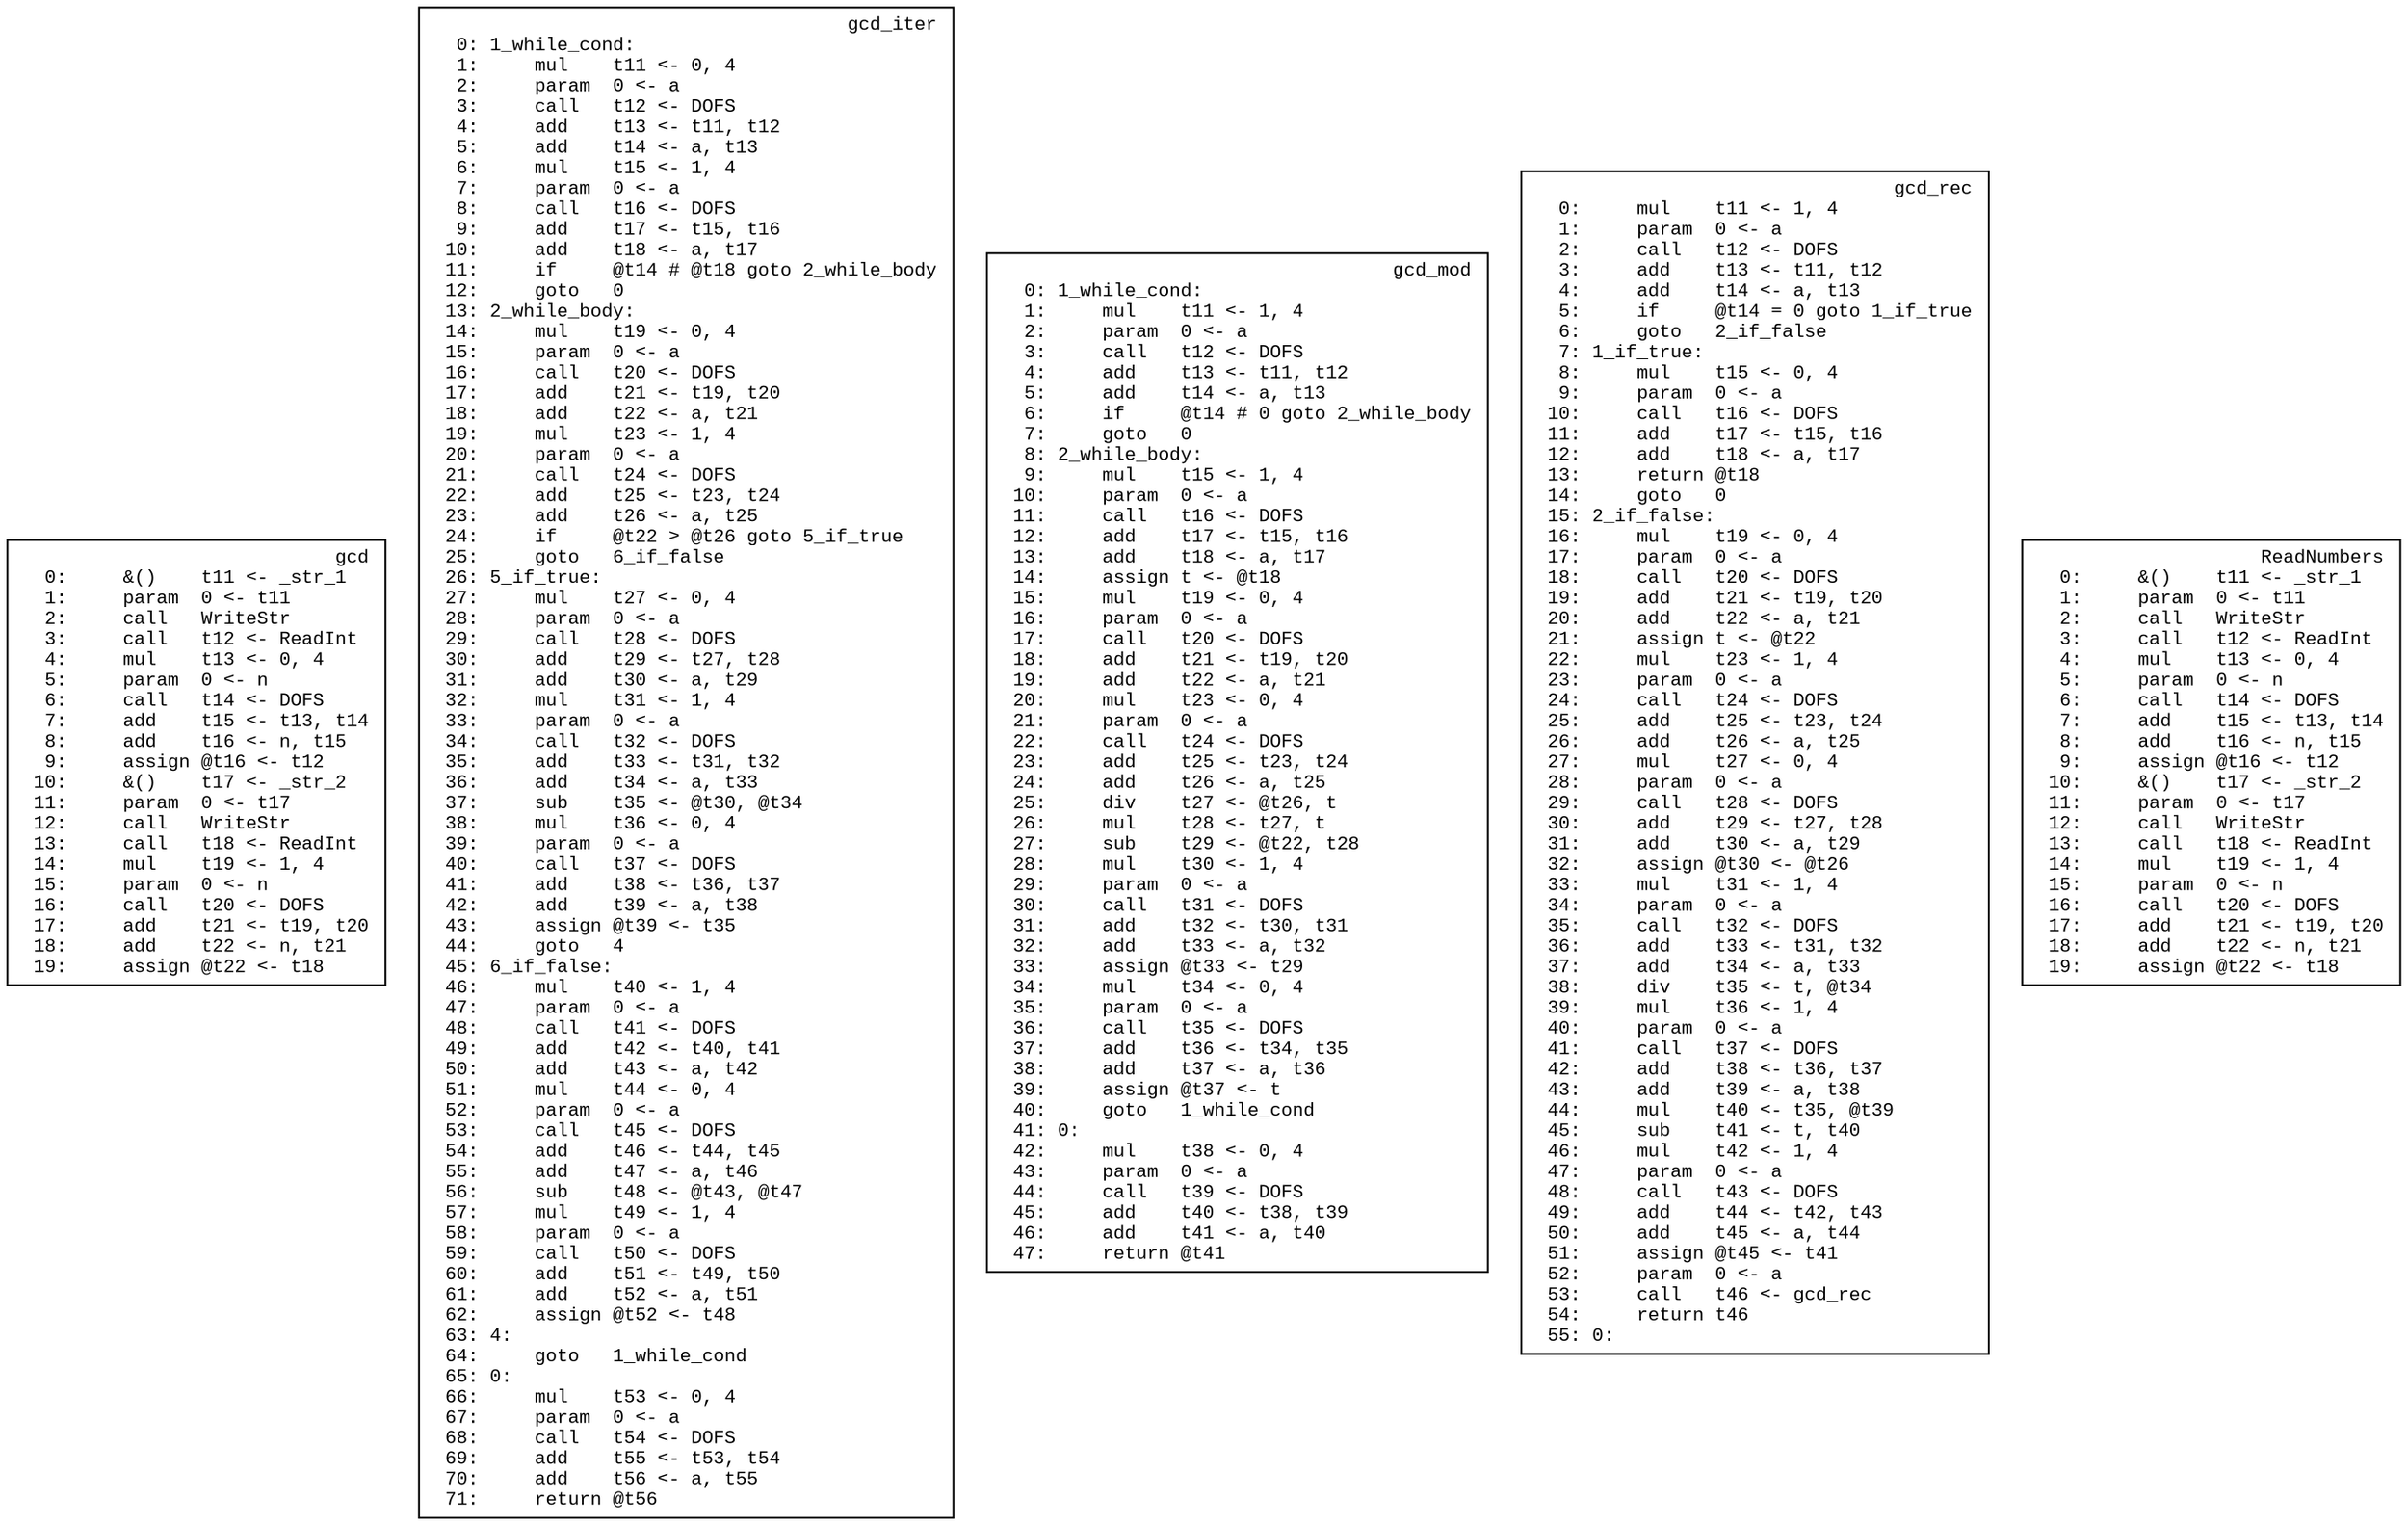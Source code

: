 digraph IR {
  graph [fontname="Times New Roman",fontsize=10];
  node  [fontname="Courier New",fontsize=10];
  edge  [fontname="Times New Roman",fontsize=10];

  // scope 'gcd'
  gcd_cb [label="gcd\r  0:     &()    t11 <- _str_1\l  1:     param  0 <- t11\l  2:     call   WriteStr\l  3:     call   t12 <- ReadInt\l  4:     mul    t13 <- 0, 4\l  5:     param  0 <- n\l  6:     call   t14 <- DOFS\l  7:     add    t15 <- t13, t14\l  8:     add    t16 <- n, t15\l  9:     assign @t16 <- t12\l 10:     &()    t17 <- _str_2\l 11:     param  0 <- t17\l 12:     call   WriteStr\l 13:     call   t18 <- ReadInt\l 14:     mul    t19 <- 1, 4\l 15:     param  0 <- n\l 16:     call   t20 <- DOFS\l 17:     add    t21 <- t19, t20\l 18:     add    t22 <- n, t21\l 19:     assign @t22 <- t18\l",shape=box]
  // scope 'gcd_iter'
  gcd_iter_cb [label="gcd_iter\r  0: 1_while_cond:\l  1:     mul    t11 <- 0, 4\l  2:     param  0 <- a\l  3:     call   t12 <- DOFS\l  4:     add    t13 <- t11, t12\l  5:     add    t14 <- a, t13\l  6:     mul    t15 <- 1, 4\l  7:     param  0 <- a\l  8:     call   t16 <- DOFS\l  9:     add    t17 <- t15, t16\l 10:     add    t18 <- a, t17\l 11:     if     @t14 # @t18 goto 2_while_body\l 12:     goto   0\l 13: 2_while_body:\l 14:     mul    t19 <- 0, 4\l 15:     param  0 <- a\l 16:     call   t20 <- DOFS\l 17:     add    t21 <- t19, t20\l 18:     add    t22 <- a, t21\l 19:     mul    t23 <- 1, 4\l 20:     param  0 <- a\l 21:     call   t24 <- DOFS\l 22:     add    t25 <- t23, t24\l 23:     add    t26 <- a, t25\l 24:     if     @t22 > @t26 goto 5_if_true\l 25:     goto   6_if_false\l 26: 5_if_true:\l 27:     mul    t27 <- 0, 4\l 28:     param  0 <- a\l 29:     call   t28 <- DOFS\l 30:     add    t29 <- t27, t28\l 31:     add    t30 <- a, t29\l 32:     mul    t31 <- 1, 4\l 33:     param  0 <- a\l 34:     call   t32 <- DOFS\l 35:     add    t33 <- t31, t32\l 36:     add    t34 <- a, t33\l 37:     sub    t35 <- @t30, @t34\l 38:     mul    t36 <- 0, 4\l 39:     param  0 <- a\l 40:     call   t37 <- DOFS\l 41:     add    t38 <- t36, t37\l 42:     add    t39 <- a, t38\l 43:     assign @t39 <- t35\l 44:     goto   4\l 45: 6_if_false:\l 46:     mul    t40 <- 1, 4\l 47:     param  0 <- a\l 48:     call   t41 <- DOFS\l 49:     add    t42 <- t40, t41\l 50:     add    t43 <- a, t42\l 51:     mul    t44 <- 0, 4\l 52:     param  0 <- a\l 53:     call   t45 <- DOFS\l 54:     add    t46 <- t44, t45\l 55:     add    t47 <- a, t46\l 56:     sub    t48 <- @t43, @t47\l 57:     mul    t49 <- 1, 4\l 58:     param  0 <- a\l 59:     call   t50 <- DOFS\l 60:     add    t51 <- t49, t50\l 61:     add    t52 <- a, t51\l 62:     assign @t52 <- t48\l 63: 4:\l 64:     goto   1_while_cond\l 65: 0:\l 66:     mul    t53 <- 0, 4\l 67:     param  0 <- a\l 68:     call   t54 <- DOFS\l 69:     add    t55 <- t53, t54\l 70:     add    t56 <- a, t55\l 71:     return @t56\l",shape=box]
  // scope 'gcd_mod'
  gcd_mod_cb [label="gcd_mod\r  0: 1_while_cond:\l  1:     mul    t11 <- 1, 4\l  2:     param  0 <- a\l  3:     call   t12 <- DOFS\l  4:     add    t13 <- t11, t12\l  5:     add    t14 <- a, t13\l  6:     if     @t14 # 0 goto 2_while_body\l  7:     goto   0\l  8: 2_while_body:\l  9:     mul    t15 <- 1, 4\l 10:     param  0 <- a\l 11:     call   t16 <- DOFS\l 12:     add    t17 <- t15, t16\l 13:     add    t18 <- a, t17\l 14:     assign t <- @t18\l 15:     mul    t19 <- 0, 4\l 16:     param  0 <- a\l 17:     call   t20 <- DOFS\l 18:     add    t21 <- t19, t20\l 19:     add    t22 <- a, t21\l 20:     mul    t23 <- 0, 4\l 21:     param  0 <- a\l 22:     call   t24 <- DOFS\l 23:     add    t25 <- t23, t24\l 24:     add    t26 <- a, t25\l 25:     div    t27 <- @t26, t\l 26:     mul    t28 <- t27, t\l 27:     sub    t29 <- @t22, t28\l 28:     mul    t30 <- 1, 4\l 29:     param  0 <- a\l 30:     call   t31 <- DOFS\l 31:     add    t32 <- t30, t31\l 32:     add    t33 <- a, t32\l 33:     assign @t33 <- t29\l 34:     mul    t34 <- 0, 4\l 35:     param  0 <- a\l 36:     call   t35 <- DOFS\l 37:     add    t36 <- t34, t35\l 38:     add    t37 <- a, t36\l 39:     assign @t37 <- t\l 40:     goto   1_while_cond\l 41: 0:\l 42:     mul    t38 <- 0, 4\l 43:     param  0 <- a\l 44:     call   t39 <- DOFS\l 45:     add    t40 <- t38, t39\l 46:     add    t41 <- a, t40\l 47:     return @t41\l",shape=box]
  // scope 'gcd_rec'
  gcd_rec_cb [label="gcd_rec\r  0:     mul    t11 <- 1, 4\l  1:     param  0 <- a\l  2:     call   t12 <- DOFS\l  3:     add    t13 <- t11, t12\l  4:     add    t14 <- a, t13\l  5:     if     @t14 = 0 goto 1_if_true\l  6:     goto   2_if_false\l  7: 1_if_true:\l  8:     mul    t15 <- 0, 4\l  9:     param  0 <- a\l 10:     call   t16 <- DOFS\l 11:     add    t17 <- t15, t16\l 12:     add    t18 <- a, t17\l 13:     return @t18\l 14:     goto   0\l 15: 2_if_false:\l 16:     mul    t19 <- 0, 4\l 17:     param  0 <- a\l 18:     call   t20 <- DOFS\l 19:     add    t21 <- t19, t20\l 20:     add    t22 <- a, t21\l 21:     assign t <- @t22\l 22:     mul    t23 <- 1, 4\l 23:     param  0 <- a\l 24:     call   t24 <- DOFS\l 25:     add    t25 <- t23, t24\l 26:     add    t26 <- a, t25\l 27:     mul    t27 <- 0, 4\l 28:     param  0 <- a\l 29:     call   t28 <- DOFS\l 30:     add    t29 <- t27, t28\l 31:     add    t30 <- a, t29\l 32:     assign @t30 <- @t26\l 33:     mul    t31 <- 1, 4\l 34:     param  0 <- a\l 35:     call   t32 <- DOFS\l 36:     add    t33 <- t31, t32\l 37:     add    t34 <- a, t33\l 38:     div    t35 <- t, @t34\l 39:     mul    t36 <- 1, 4\l 40:     param  0 <- a\l 41:     call   t37 <- DOFS\l 42:     add    t38 <- t36, t37\l 43:     add    t39 <- a, t38\l 44:     mul    t40 <- t35, @t39\l 45:     sub    t41 <- t, t40\l 46:     mul    t42 <- 1, 4\l 47:     param  0 <- a\l 48:     call   t43 <- DOFS\l 49:     add    t44 <- t42, t43\l 50:     add    t45 <- a, t44\l 51:     assign @t45 <- t41\l 52:     param  0 <- a\l 53:     call   t46 <- gcd_rec\l 54:     return t46\l 55: 0:\l",shape=box]
  // scope 'ReadNumbers'
  ReadNumbers_cb [label="ReadNumbers\r  0:     &()    t11 <- _str_1\l  1:     param  0 <- t11\l  2:     call   WriteStr\l  3:     call   t12 <- ReadInt\l  4:     mul    t13 <- 0, 4\l  5:     param  0 <- n\l  6:     call   t14 <- DOFS\l  7:     add    t15 <- t13, t14\l  8:     add    t16 <- n, t15\l  9:     assign @t16 <- t12\l 10:     &()    t17 <- _str_2\l 11:     param  0 <- t17\l 12:     call   WriteStr\l 13:     call   t18 <- ReadInt\l 14:     mul    t19 <- 1, 4\l 15:     param  0 <- n\l 16:     call   t20 <- DOFS\l 17:     add    t21 <- t19, t20\l 18:     add    t22 <- n, t21\l 19:     assign @t22 <- t18\l",shape=box]
}

